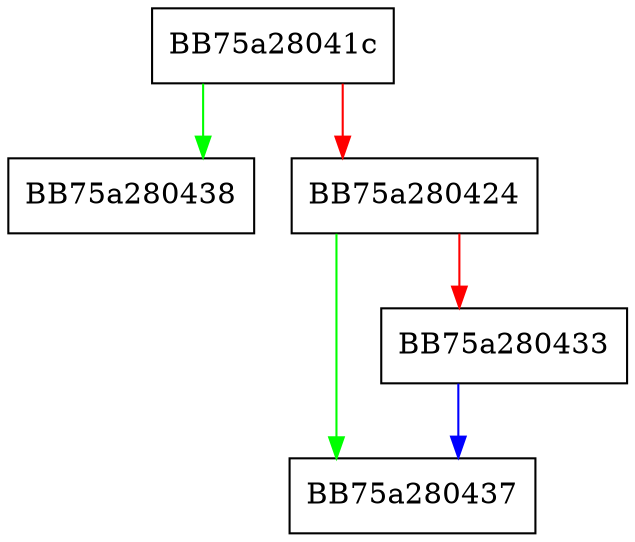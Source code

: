 digraph sqlite3_value_blob {
  node [shape="box"];
  graph [splines=ortho];
  BB75a28041c -> BB75a280438 [color="green"];
  BB75a28041c -> BB75a280424 [color="red"];
  BB75a280424 -> BB75a280437 [color="green"];
  BB75a280424 -> BB75a280433 [color="red"];
  BB75a280433 -> BB75a280437 [color="blue"];
}